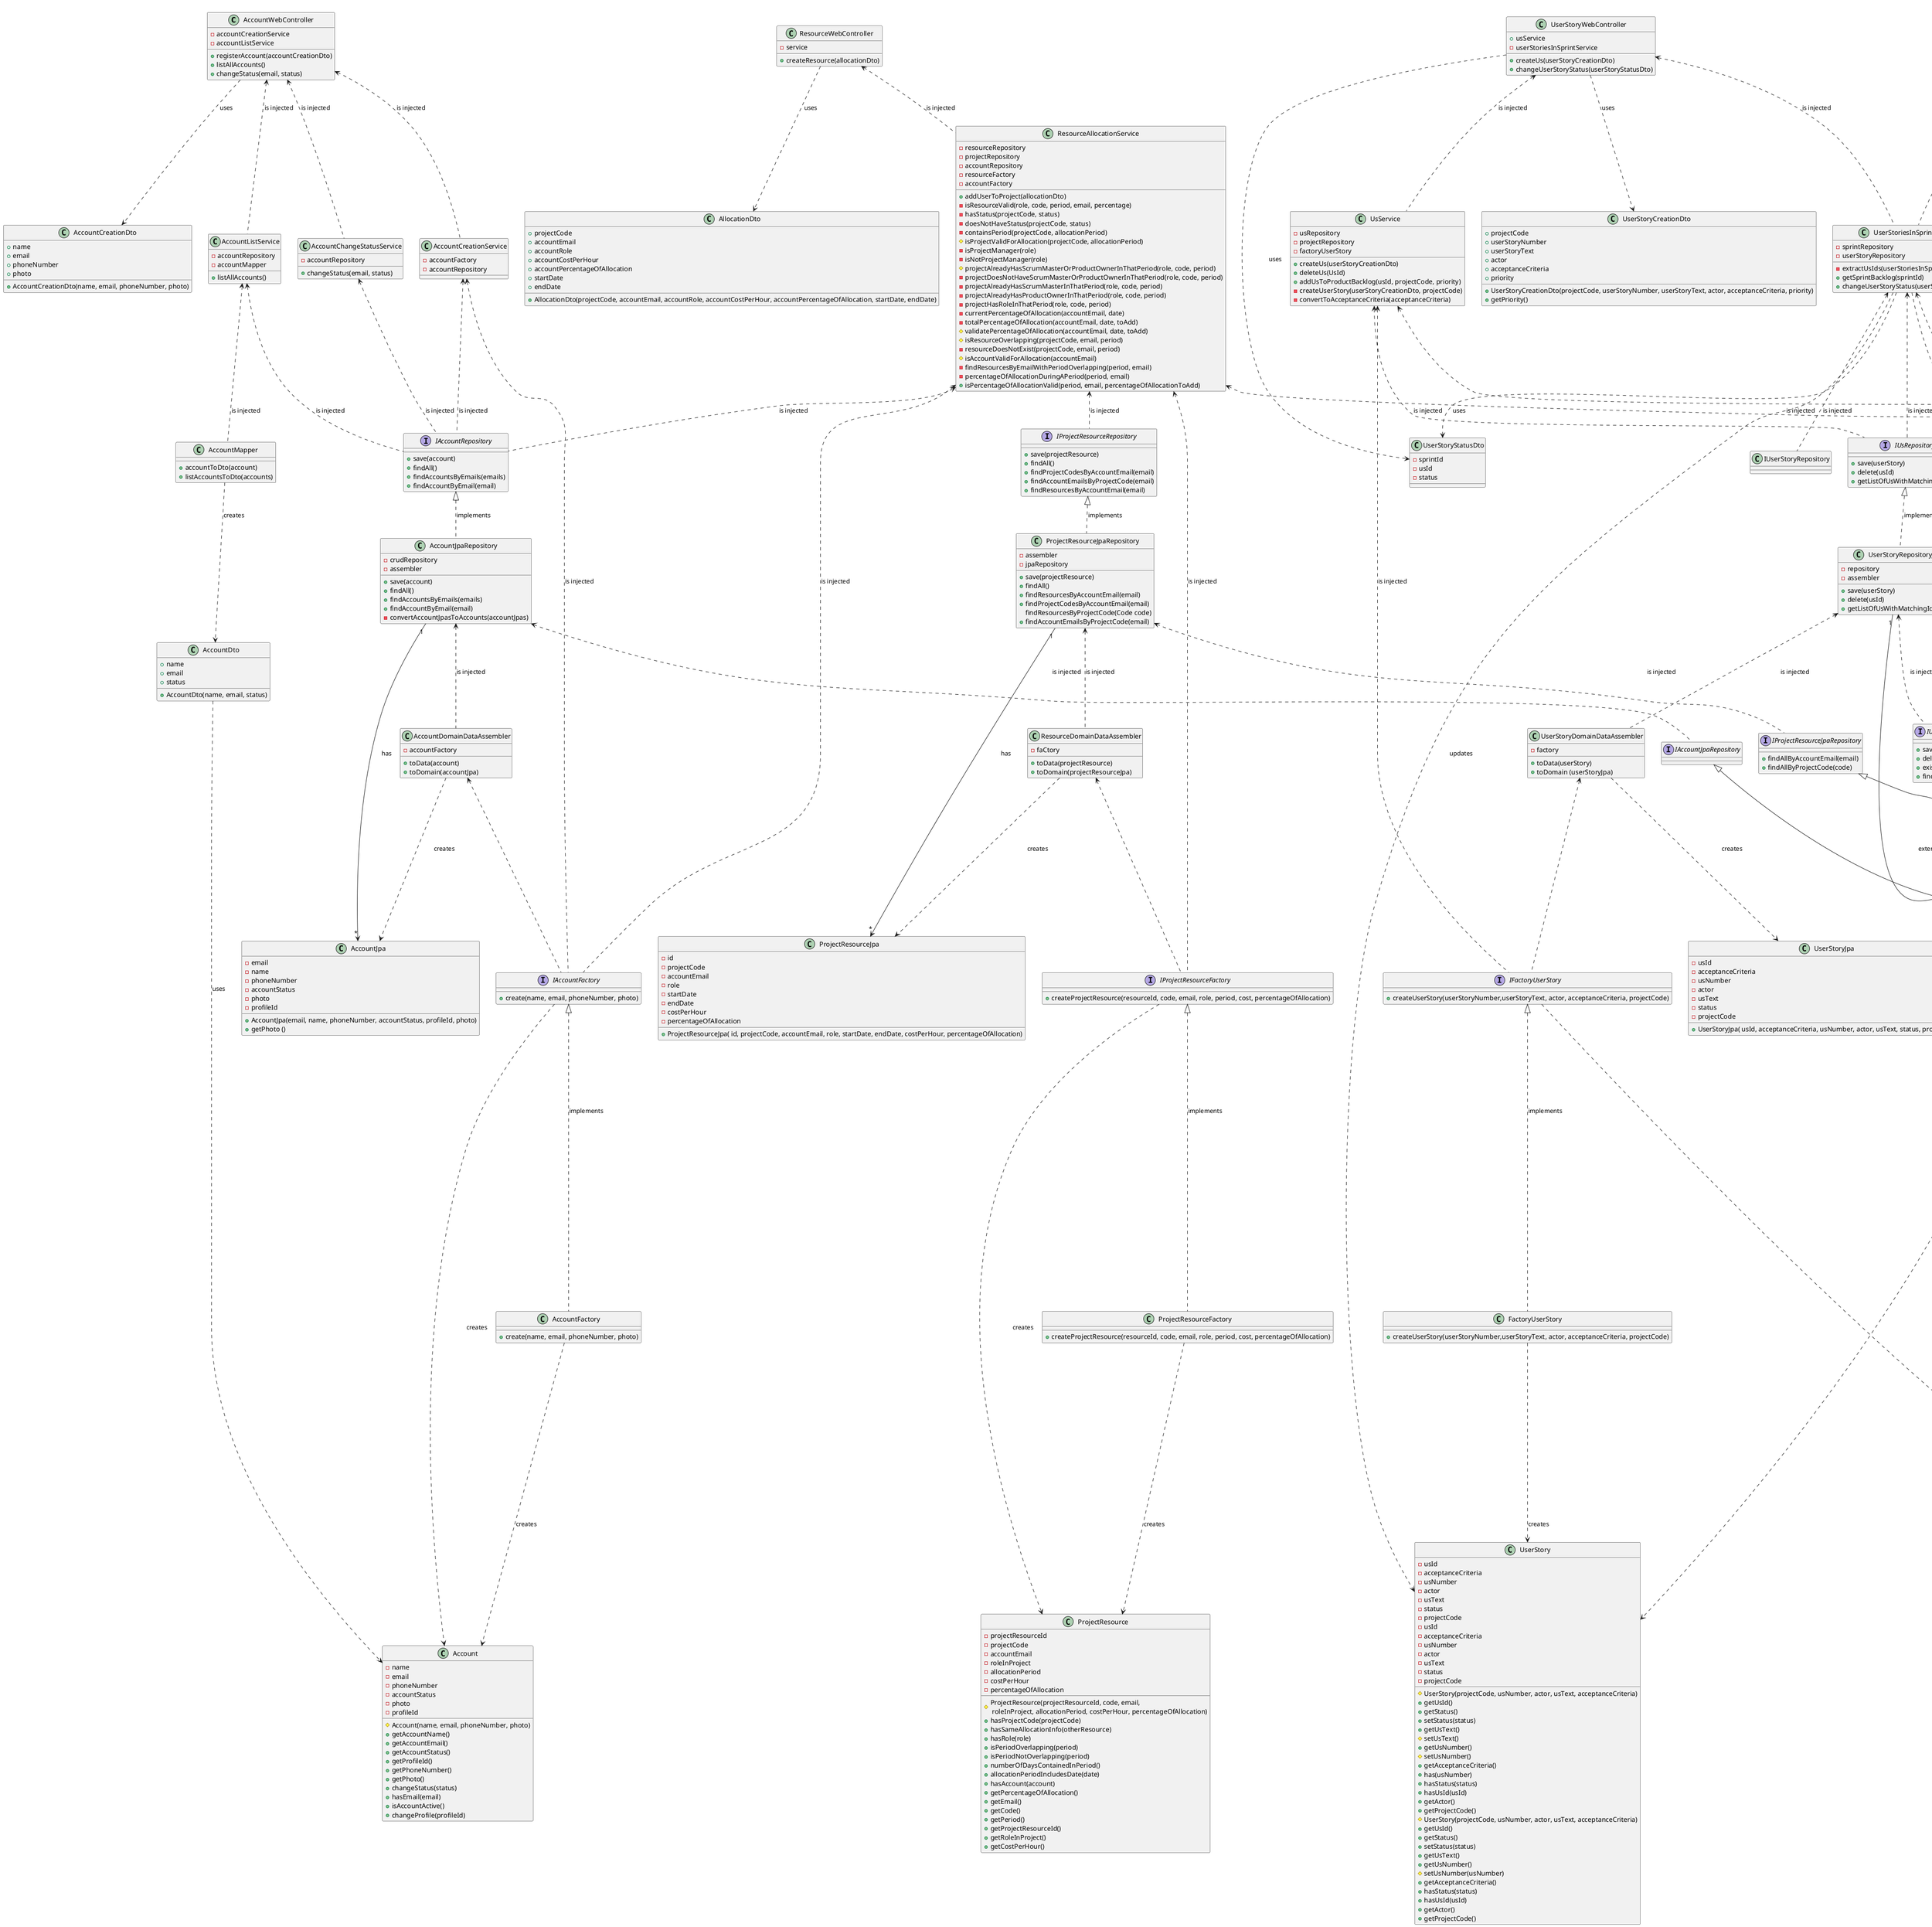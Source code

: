 @startuml

/'WEB CONTROLLERS'/

class AccountWebController {
- accountCreationService
- accountListService
+ registerAccount(accountCreationDto)
+ listAllAccounts()
+ changeStatus(email, status)
}

class BusinessSectorWebController {
- service
+ createBusinessSector(businessSectorCreationDto)
+ listAllBusinessSectors()
}

class CustomerWebController {
- createService
- listService
+ addCustomer(dto)
}

class ProfileWebController {
- service
+ createProfile(profileCreationDto)
}

class ProjectWebController {
- projectCreationService
- projectService
- projectListService
+ createProject(projectCreationDto)
+ listAllProjects()
+ getProductBacklog(code)
+ getProject(code)
}

class ResourceWebController {
- service
+ createResource(allocationDto)
}

class SprintWebController {
+ createSprintService
userStoriesInSprintService
+ createSprint(sprintCreationDto)
+ getSprintBacklog(sprintId)
+ addUserStoryToSprintBacklog(dto)
}

class TypologyWebController {
+ service
+ createTypology(dto)
+ listAllTypologies()
}

class UserStoryWebController {
+ usService
- userStoriesInSprintService
+ createUs(userStoryCreationDto)
+ changeUserStoryStatus(userStoryStatusDto)
}

/'SERVICES'/

class AccountChangeStatusService {
- accountRepository
+ changeStatus(email, status)
}

class AccountCreationService {
- accountFactory
- accountRepository
}

class AccountListService {
- accountRepository
- accountMapper
+ listAllAccounts()
}

class AddUserStoryToSprintBacklogService {
-sprintRepository
-usRepository
}

class BusinessSectorService {
- businessSectorRepository
- businessSectorMapper
- businessSectorFactory
}


class CreateSprintService{
- sprintRepository
- sprintFactory
- projectRepository
}

class CustomerService{
- repository
- factory
+ addCustomer(customerCreationDto)
}

class ProfileService{
- profileFactory
- profileRepository
+ createProfile(profileCreationDto)
- calculateNextProfileNumber()
}

class ProjectCreationService{
- factoryProject
- projectRepository
- typologyRepository
- businessSectorRepository
- customerRepository
+ createProject(projectCreationDto)
+ calculateNextProjectNumber()
+ getProjectByCode(code)
+ addProject(project)
}


class ProjectListService{
- projectRepository
- projectMapper
- customerRepository
+ requestAllProjects()
}

class ProjectService {
- factoryProject
- projectRepository
- usRepository
- userStoryMapper
- projectMapper
- customerRepository
}

class ResourceAllocationService {
- resourceRepository
- projectRepository
- accountRepository
- resourceFactory
- accountFactory
+ addUserToProject(allocationDto)
- isResourceValid(role, code, period, email, percentage)
- hasStatus(projectCode, status)
- doesNotHaveStatus(projectCode, status)
- containsPeriod(projectCode, allocationPeriod)
# isProjectValidForAllocation(projectCode, allocationPeriod)
- isProjectManager(role)
- isNotProjectManager(role)
# projectAlreadyHasScrumMasterOrProductOwnerInThatPeriod(role, code, period)
- projectDoesNotHaveScrumMasterOrProductOwnerInThatPeriod(role, code, period)
- projectAlreadyHasScrumMasterInThatPeriod(role, code, period)
- projectAlreadyHasProductOwnerInThatPeriod(role, code, period)
- projectHasRoleInThatPeriod(role, code, period)
- currentPercentageOfAllocation(accountEmail, date)
- totalPercentageOfAllocation(accountEmail, date, toAdd)
# validatePercentageOfAllocation(accountEmail, date, toAdd)
# isResourceOverlapping(projectCode, email, period)
- resourceDoesNotExist(projectCode, email, period)
# isAccountValidForAllocation(accountEmail)
- findResourcesByEmailWithPeriodOverlapping(period, email)
- percentageOfAllocationDuringAPeriod(period, email)
+ isPercentageOfAllocationValid(period, email, percentageOfAllocationToAdd)
}


class TypologyService {
- typologyRepository
- factoryTypology
- typologyMapper
+ createTypology(name)
+ requestAllTypologies()
}

class UsService {
- usRepository
- projectRepository
- factoryUserStory
+ createUs(userStoryCreationDto)
+ deleteUs(UsId)
+ addUsToProductBacklog(usId, projectCode, priority)
- createUserStory(userStoryCreationDto, projectCode)
- convertToAcceptanceCriteria(acceptanceCriteria)
}

class UserStoriesInSprintService{
- sprintRepository
- userStoryRepository
- extractUsIds(userStoriesInSprint)
+ getSprintBacklog(sprintId)
+ changeUserStoryStatus(userStoryStatusDto)
}

class CustomerListService{
- repository
- mapper
}

class SprintStatusChangeService {
- iSprintRepository
+ changeStatus(sprintStatusChangeDto)
- openSprint(sprint)
}

/'REPOSITORIES'/
interface CrudRepository {
+ save()
+ saveAll(entities)
+ findById(id)
+ existsById(id)
+ findAll()
+ findAllById(ids)
+ count()
+ deleteById(id)
+ delete(entity)
+  deleteAllById(ids)
+ deleteAll(entities)
+ deleteAll()
}

interface IAccountJpaRepository {

}

interface IAccountRepository {
+ save(account)
+ findAll()
+ findAccountsByEmails(emails)
+ findAccountByEmail(email)
}

class AccountJpaRepository{
- crudRepository
- assembler
+ save(account)
+ findAll()
+ findAccountsByEmails(emails)
+ findAccountByEmail(email)
- convertAccountJpasToAccounts(accountJpas)
}

interface ISprintJpaRepository{
+ findById(id)
+ count()
+ save(sprint)
+ findByProjectCode(projectCode)
+ existsById(id)
}

interface ISprintRepository{
+ findById(sprintId)
+ count()
+ save(sprint)
+ findByProjectCode(projectCode)
}

class SprintRepositoryJpa{
- iSprintJpaRepository
- sprintDomainDataAssembler
+ findById(sprintId)
+ count()
+ save(sprint)
+ findByProjectCode(projectCode)
}

interface IUserStoryJpaRepository{
+ save(userStory)
+ deleteByUsId(usId)
+ existsByUsId(usId)
+ findAllByUsIdIn(usId)
}

interface IUsRepository{
+ save(userStory)
+ delete(usId)
+ getListOfUsWithMatchingIds(usId)
}

class UserStoryRepositoryJpa{
- repository
- assembler
+ save(userStory)
+ delete(usId)
+ getListOfUsWithMatchingIds(usId)
}

interface IBusinessSectorJpaRepository {
+ findByName(businessSectorName)
+ count()
+ save(businessSector)
+ findAll()
}

interface IBusinessSectorRepository{
+ save(businessSector))
+ count()
+ getBusinessSectorIdByName(businessSectorName)
+ findAll()
}

class BusinessSectorJpaRepository{
- crudRepository
- assembler
+ save(businessSector)
+ count()
+ getBusinessSectorIdByName(businessSectorName)
+ findAll()
}

interface IProfileJpaRepository {
+ findByProfileName(profileName)
}

interface IProfileRepository{
+ save(profile)
+ count()
+ findByProfileName(profileName)
}

class ProfileJpaRepository{
- assembler
- jpaRepository
+ save(profile)
+ count()
+ findByProfileName(profileName)
}

interface IProjectJpaRepository {
+ findByProjectCode(projectCode)
+ count()
+ findAll()
+ findAllByProjectCodeIn(projectCode)
}

interface IProjectRepository{
+ findByCode(code)
+ count()
+ save(project)
+ findAll()
+ findAllByProjectCodes(projectCodes)
}

class ProjectRepositoryJpa{
- projectJpaRepository
- assembler
+ findByCode(code)
+ count()
+ save(project)
+ findAll()
+ findAllByProjectCodes(projectCodes)
}

interface ICustomerJpaRepository {
+ existsByCustomerId(taxId)
+ findByCustomerId(taxId)
+ findByCustomerName(name)
}

interface ICustomerRepository{
+ save(customer)
+ findCustomerNameByTaxId(taxId)
+ findCustomerTaxIdByName(customerName)
+ findAll()
}

class CustomerJpaRepository{
- crudRepository
- assembler
+ save(customer)
+ findCustomerNameByTaxId(taxId)
+ findCustomerTaxIdByName(customerName)
+ findAll()
}

interface ITypologyJpaRepository{
+ findByTypologyName(typologyName)
+ findAll()
}

interface ITypologyRepository{
+ save(typology)
+ count()
+ findTypologyIdByTypologyName(typologyName)
+ findAll()
}

class TypologyJpaRepository{
- crudRepository
- assembler
+ save(typology)
+ count()
+ findTypologyIdByTypologyName(typologyName)
+ findAll()
}

interface IProjectResourceJpaRepository{
+ findAllByAccountEmail(email)
+ findAllByProjectCode(code)
}

interface IProjectResourceRepository{
+ save(projectResource)
+ findAll()
+ findProjectCodesByAccountEmail(email)
+ findAccountEmailsByProjectCode(email)
+ findResourcesByAccountEmail(email)
}

class ProjectResourceJpaRepository{
- assembler
- jpaRepository
+ save(projectResource)
+ findAll()
+ findResourcesByAccountEmail(email)
+ findProjectCodesByAccountEmail(email)
findResourcesByProjectCode(Code code)
+ findAccountEmailsByProjectCode(email)
}

/'FACTORIES'/

interface IAccountFactory {
+ create(name, email, phoneNumber, photo)
}

class AccountFactory{
+ create(name, email, phoneNumber, photo)
}

interface IBusinessSectorFactory {
+ createBusinessSector(businessSectorNumber, businessSectorName)
}

class BusinessSectorFactory{
+ createBusinessSector(businessSectorNumber, businessSectorName)
}

interface ISprintFactory {
+ createSprint(projectCode, sprintId, sprintNumber, period)
}

class SprintFactory{
+ createSprint(projectCode, sprintId, sprintNumber, period)
}

interface ICustomerFactory {
+ createCustomer(customerTaxId, customerName)
}

class CustomerFactory{
+ createCustomer(customerTaxId, customerName)
}

interface IProfileFactory {
+ createProfile(profileName, idProfileNumber)
}

class ProfileFactory{
+ createProfile(profileName, idProfileNumber)
}

interface IFactoryProject {
+ createProject(projectNumber, projectName, description,\n businessSectorId, customerTaxId, projectTypologyId)
}

class FactoryProject{
+ createProject(projectNumber, projectName, description,\n businessSectorId, customerTaxId, projectTypologyId)
}

interface IProjectResourceFactory {
+ createProjectResource(resourceId, code, email, role, period, cost, percentageOfAllocation)
}

class ProjectResourceFactory{
+ createProjectResource(resourceId, code, email, role, period, cost, percentageOfAllocation)
}

interface ITypologyFactory {
+ createTypology(typologyNumber, typologyName)
}

class TypologyFactory{
+ createTypology(typologyNumber, typologyName)
}

interface IFactoryUserStory {
+ createUserStory(userStoryNumber,userStoryText, actor, acceptanceCriteria, projectCode)
}

class FactoryUserStory{
+ createUserStory(userStoryNumber,userStoryText, actor, acceptanceCriteria, projectCode)
}

/'MAPPERS'/

class AccountMapper {
+ accountToDto(account)
+ listAccountsToDto(accounts)
}

class BusinessSectorMapper {
+ businessSectorToDto(businessSector)
}

class ProjectMapper {
+ projectToDto(project, customerName)
}

class UserStoryMapper {
+ userStoryToDto(userStory)
+ userStoryToDtoList(userStories)
}

class TypologyMapper {
+ typologyToDto(typology)
}

class CustomerMapper {
+ customerToDto(customer)
}


/'DTOS'/

class AccountDto{
+ name
+ email
+ status
+ AccountDto(name, email, status)
}

class AccountCreationDto {
+ name
+ email
+ phoneNumber
+ photo
+ AccountCreationDto(name, email, phoneNumber, photo)
}

class BusinessSectorDto {
+ name
+ id
+ BusinessSectorDto(name, id)
}

class CustomerCreationDto {
- customerTaxId
- customerName
+ CustomerCreationDto(customerTaxId, customerName)
+ getCustomerTaxId()
+ getCustomerName()
}

class ProfileCreationDto {
+ profileName
+ ProfileCreationDto(profileName)
}

class ProjectCreationDto {
+ projectName
+ projectDescription
+ businessSectorId
+ customerId
+ typologyId
+ ProfileCreationDto(projectName, projectDescription,\n businessSectorId, customerId, typologyId)
}

class ProjectDto{
+ code
+ projectName
+ customerName
+ status
+ startDate
+ endDate
+ ProjectDto(code, projectName, customerName, status, startDate, endDate)
}

class UserStoryDto {
+ userStoryNumber
+ userStoryText
+ status
+ UserStoryDto(userStoryNumber, userStoryText, status)
}

class TypologyDto {
+ typologyId
+ typologyName
+ TypologyDto(typologyId, typologyName)
}

class UserStoryCreationDto {
+ projectCode
+ userStoryNumber
+ userStoryText
+ actor
+ acceptanceCriteria
+ priority
+ UserStoryCreationDto(projectCode, userStoryNumber, userStoryText, actor, acceptanceCriteria, priority)
+ getPriority()
}

class BusinessSectorCreationDto {
+ name
+ BusinessSectorCreationDto(name)
}

class AllocationDto{
+ projectCode
+ accountEmail
+ accountRole
+ accountCostPerHour
+ accountPercentageOfAllocation
+ startDate
+ endDate
+ AllocationDto(projectCode, accountEmail, accountRole, accountCostPerHour, accountPercentageOfAllocation, startDate, endDate)
}

class SprintCreationDto{
+ projectCode
+ startDate
+ SprintCreationDto(projectCode, startDate)
}

class UserStoryInSprintDto {
+usId
+sprintId
+UserStoryInSprintDto(usId, sprintId)
}

class TypologyCreationDto{
+ typologyName
+ TypologyCreationDto(typologyName)
+ getTypologyName()
}

class CustomerDto {
+ name
+ taxIdNumber
}

class SprintStatusChangeDto {
+ sprintId
+ status
}

class UserStoryStatusDto{
- sprintId
- usId
- status
}

/'ENTITIES'/

class Account{
- name
- email
- phoneNumber
- accountStatus
- photo
- profileId
# Account(name, email, phoneNumber, photo)
+ getAccountName()
+ getAccountEmail()
+ getAccountStatus()
+ getProfileId()
+ getPhoneNumber()
+ getPhoto()
+ changeStatus(status)
+ hasEmail(email)
+ isAccountActive()
+ changeProfile(profileId)
}

class Sprint {
- sprintId
- sprintNumber
- projectCode
- period
- userStoriesInSprint
+ getUserStoriesInSprint()
}

class UserStory{
- usId
- acceptanceCriteria
- usNumber
- actor
- usText
- status
- projectCode
# UserStory(projectCode, usNumber, actor, usText, acceptanceCriteria)
+ getUsId()
+ getStatus()
+ setStatus(status)
+ getUsText()
# setUsText()
+ getUsNumber()
# setUsNumber()
+ getAcceptanceCriteria()
+ has(usNumber)
+ hasStatus(status)
+ hasUsId(usId)
+ getActor()
+ getProjectCode()
}

class BusinessSector{
- id
- name
# BusinessSector(idNumber, name)
+ getBusinessSectorId()
+ getBusinessSectorName()
}

class Profile{
- profileId
- profileName
# Profile(profileName, idProfileNumber)
+ getProfileName()
+ getProfileId()
+ hasName(profileName)
}

class Project {
- projectCode
- budget
- projectName
- description
- projectStatus
- numberOfPlannedSprints
- period
- sprintDuration
- getBusinessSectorId
- customerTaxId
- projectTypologyId
- productBacklog
# Project(projectNumber, projectName, description, businessSectorId, customerTaxId, projectTypologyId)
+ getProjectCode()
+ setProjectStatus(projectStatus)
+ getProjectName()
+ getDescription()
+ getBusinessSectorId()
+ getCustomerId()
+ getProjectTypologyId()
+ setSprintDuration(sprintDuration)
+ isPeriodAssigned(period)
+ isBudgetAssigned(budget)
+ isNumberOfPlannedSprintsDefined(numberOfPlannedSprints
+ hasProjectCode(code)
+ addUserStory(priority, usId)
+ getProductBacklog()
+ getProjectStatus()
+ hasStatus(projectStatus)
+ getStartDate()
+ getEndDate()
+ getSprintDuration()
+ getBudget()
+ getPlannedSprints()
+ getProductBacklogId()
+ contains(period)
+ containsCurrentDate()
}

class Customer {
- customerTaxId
- customerName
# Customer(customerTaxId, customerName)
+ hasTaxId(taxId)
+ getName()
+ getTaxId()
}

class Typology {
- typologyId
- name
# Typology(typologyNumber, typologyName)
+ getTypologyName()
+ getTypologyId()
}

class ProjectResource {
- projectResourceId
- projectCode
- accountEmail
- roleInProject
- allocationPeriod
- costPerHour
- percentageOfAllocation
# ProjectResource(projectResourceId, code, email,\n roleInProject, allocationPeriod, costPerHour, percentageOfAllocation)
+ hasProjectCode(projectCode)
+ hasSameAllocationInfo(otherResource)
+ hasRole(role)
+ isPeriodOverlapping(period)
+ isPeriodNotOverlapping(period)
+ numberOfDaysContainedInPeriod()
+ allocationPeriodIncludesDate(date)
+ hasAccount(account)
+ getPercentageOfAllocation()
+ getEmail()
+ getCode()
+ getPeriod()
+ getProjectResourceId()
+ getRoleInProject()
+ getCostPerHour()
}

class UserStory {
- usId
- acceptanceCriteria
- usNumber
- actor
- usText
- status
- projectCode
# UserStory(projectCode, usNumber, actor, usText, acceptanceCriteria)
+ getUsId()
+ getStatus()
+ setStatus(status)
+ getUsText()
+ getUsNumber()
# setUsNumber(usNumber)
+ getAcceptanceCriteria()
+ hasStatus(status)
+ hasUsId(usId)
+ getActor()
+ getProjectCode()
}

/'ENTITIES JPA'/
class AccountJpa{
- email
- name
- phoneNumber
- accountStatus
- photo
- profileId
+ AccountJpa(email, name, phoneNumber, accountStatus, profileId, photo)
+ getPhoto ()
}

class BusinessSectorJpa{
- idNumber
- name
+ BusinessSectorJpa(idNumber, name)
}

class CustomerJpa{
- customerTaxId
- customerName
+ CustomerJpa(customerTaxId, customerName)
+ getCustomerTaxId()
+ getCustomerName()
}

class ProfileJpa{
- profileId
- profileName
+ ProfileJpa(profileId, profileName)
}

class ProjectJpa{
- projectCode
- budget
- projectName
- description
- projectStatus
- numberOfPlannedSprints
- startDate
- endDate
- sprintDuration
- businessSectorId
- customerTaxId
- projectTypologyId
- productBacklog
+ ProjectJpa(projectCode,budget, projectName, description, projectStatus,\n numberOfPlannedSprints, startDate, endDate, sprintDuration,\n businessSectorId, customerTaxId, projectTypologyId, productBacklog)
}

class ProjectResourceJpa{
- id
- projectCode
- accountEmail
- role
- startDate
- endDate
- costPerHour
- percentageOfAllocation
+ ProjectResourceJpa( id, projectCode, accountEmail, role, startDate, endDate, costPerHour, percentageOfAllocation)
}

class SprintJpa{
- sprintId
- sprintNumber
- projectCode
- startDate
- endDate
+ SprintJpa(sprintId, sprintNumber, projectCode, startDate, endDate)
}

class TypologyJpa{
- typologyId
- typologyName
+ TypologyJpa(typologyId, typologyName)
}

class UserStoryJpa{
- usId
- acceptanceCriteria
- usNumber
- actor
- usText
- status
- projectCode
+ UserStoryJpa( usId, acceptanceCriteria, usNumber, actor, usText, status, projectCode)
}

/'ASSEMBLERS JPA'/
class AccountDomainDataAssembler{
- accountFactory
+ toData(account)
+ toDomain(accountJpa)
}

class BusinessSectorDomainDataAssembler{
- factory
+ toData(businessSector)
+ toDomain(businessSectorJpa)
}

class CustomerDomainDataAssembler{
- factory
+ toData(customer)
+ toDomain(customerJpa)
}

class ProfileDomainDataAssembler{
- profileFactory
+ toData(profile)
+ toDomain(profileJpa)
}

class ProjectDomainDataAssembler{
- factoryProject
+ toData(project)
- createProductBacklogJpa(project)
+ toDomain(projectJpa)
}

class ResourceDomainDataAssembler{
- faCtory
+ toData(projectResource)
+ toDomain(projectResourceJpa)
}

class SprintDomainDataAssembler{
+ toData(sprint)
+ toDomain(sprintJpa)
}

class TypologyDomainDataAssembler{
- factory
+ toData(typology)
+ toDomain(typologyJpa)
}

class UserStoryDomainDataAssembler{
- factory
+ toData(userStory)
+ toDomain (userStoryJpa)
}

/'Account'/
AccountWebController ..> AccountCreationDto: uses

AccountWebController <.. AccountCreationService: is injected
AccountCreationService <.. IAccountRepository: is injected
AccountCreationService <.. IAccountFactory: is injected

AccountWebController <.. AccountListService: is injected
AccountListService <.. IAccountRepository: is injected
AccountListService <.. AccountMapper: is injected

AccountWebController <.. AccountChangeStatusService: is injected
AccountChangeStatusService <.. IAccountRepository: is injected

IAccountRepository <|.. AccountJpaRepository: implements
AccountJpaRepository <.. IAccountJpaRepository: is injected
IAccountJpaRepository <|-- CrudRepository: extends
AccountJpaRepository <.. AccountDomainDataAssembler: is injected
AccountDomainDataAssembler ..> AccountJpa: creates
AccountDomainDataAssembler <.. IAccountFactory
IAccountFactory ..> Account: creates
AccountJpaRepository "1"--> "*"AccountJpa: has

IAccountFactory <|.. AccountFactory: implements
AccountFactory ..> Account: creates

AccountMapper ..> AccountDto: creates
AccountDto ..> Account: uses


/'Business Sector'/
BusinessSectorWebController ..> BusinessSectorCreationDto: uses

BusinessSectorWebController <.. BusinessSectorService: is injected
BusinessSectorService <.. IBusinessSectorRepository: is injected
BusinessSectorService <.. BusinessSectorMapper: is injected
BusinessSectorService <.. IBusinessSectorFactory: is injected

IBusinessSectorRepository <|.. BusinessSectorJpaRepository: implements
BusinessSectorJpaRepository <.. IBusinessSectorJpaRepository: is injected
IBusinessSectorJpaRepository <|-- CrudRepository: extends
BusinessSectorJpaRepository <.. BusinessSectorDomainDataAssembler: is injected
BusinessSectorDomainDataAssembler ..> BusinessSectorJpa: creates
BusinessSectorDomainDataAssembler <.. IBusinessSectorFactory
IBusinessSectorFactory ..> BusinessSector: creates
BusinessSectorJpaRepository "1"--> "*"BusinessSectorJpa: has

BusinessSectorMapper ..> BusinessSectorDto: creates
BusinessSectorDto ..> BusinessSector: uses

IBusinessSectorFactory <|.. BusinessSectorFactory: implements
BusinessSectorFactory ..> BusinessSector: creates


/'Customer'/
CustomerWebController ..> CustomerCreationDto: uses

CustomerWebController <.. CustomerService: is injected
CustomerService <.. ICustomerRepository: is injected
CustomerService <.. ICustomerFactory: is injected

CustomerWebController <.. CustomerListService: is injected
CustomerListService <.. ICustomerRepository: is injected
CustomerListService <.. CustomerMapper: is injected

ICustomerFactory <.. CustomerFactory: implements
CustomerFactory ..> Customer: creates

ICustomerRepository <|.. CustomerJpaRepository: implements
CustomerJpaRepository <.. ICustomerJpaRepository: is injected
ICustomerJpaRepository <|-- CrudRepository: extends
CustomerJpaRepository <.. CustomerDomainDataAssembler: is injected
CustomerDomainDataAssembler ..> CustomerJpa: creates
CustomerDomainDataAssembler <.. ICustomerFactory
ICustomerFactory ..> Customer: creates
CustomerJpaRepository "1" --> "*" CustomerJpa: has

CustomerMapper ..> CustomerDto: creates
CustomerDto ..> Customer: uses


/'Profile'/
ProfileWebController ..> ProfileCreationDto: uses

ProfileWebController <.. ProfileService: is injected
ProfileService <.. IProfileFactory: is injected
ProfileService <.. IProfileRepository: is injected

IProfileFactory <|.. ProfileFactory: implements
ProfileFactory ..> Profile: creates

IProfileRepository <|.. ProfileJpaRepository: implements
ProfileJpaRepository <.. IProfileJpaRepository: is injected
IProfileJpaRepository <|-- CrudRepository: extends
ProfileJpaRepository <.. ProfileDomainDataAssembler: is injected
ProfileDomainDataAssembler ..> ProfileJpa: creates
ProfileDomainDataAssembler <.. IProfileFactory
IProfileFactory ..> Profile: creates
ProfileJpaRepository "1" --> "*" ProfileJpa: has

/'Project'/
ProjectWebController ..> ProjectCreationDto: uses

ProjectWebController <.. ProjectCreationService: is injected
ProjectCreationService <.. IFactoryProject: is injected
ProjectCreationService <.. IProjectRepository: is injected
ProjectCreationService <.. ITypologyRepository: is injected
ProjectCreationService <.. IBusinessSectorRepository: is injected
ProjectCreationService <.. ICustomerRepository: is injected

ProjectWebController <.. ProjectService: is injected
ProjectService <.. IFactoryProject: is injected
ProjectService <.. IProjectRepository: is injected
ProjectService <.. IUsRepository: is injected
ProjectService <.. UserStoryMapper: is injected
ProjectService <.. ProjectMapper: is injected
ProjectService <.. ICustomerRepository: is injected

ProjectWebController <.. ProjectListService: is injected
ProjectListService <.. IProjectRepository: is injected
ProjectListService <.. ProjectMapper: is injected
ProjectListService <.. ICustomerRepository: is injected

IFactoryProject <|.. FactoryProject: implements
FactoryProject ..> Project: creates

IProjectRepository <|.. ProjectRepositoryJpa: implements
ProjectRepositoryJpa <.. IProjectJpaRepository: is injected
IProjectJpaRepository <|-- CrudRepository: extends
ProjectRepositoryJpa <.. ProjectDomainDataAssembler: is injected
ProjectDomainDataAssembler ..> ProjectJpa: creates
ProjectDomainDataAssembler <.. IProjectFactory
IProjectFactory ..> Project: creates
ProjectRepositoryJpa "1" --> "*" ProjectJpa: has

ProjectMapper ..> ProjectDto: creates
ProjectDto ..> Project: uses

/'Resource'/
ResourceWebController ..> AllocationDto: uses

ResourceWebController <.. ResourceAllocationService: is injected
ResourceAllocationService <.. IProjectResourceRepository: is injected
ResourceAllocationService <.. IProjectRepository: is injected
ResourceAllocationService <.. IAccountRepository: is injected
ResourceAllocationService <.. IProjectResourceFactory: is injected
ResourceAllocationService <.. IAccountFactory: is injected

IProjectResourceRepository <|.. ProjectResourceJpaRepository: implements
ProjectResourceJpaRepository <.. IProjectResourceJpaRepository: is injected
IProjectResourceJpaRepository <|-- CrudRepository: extends
ProjectResourceJpaRepository <.. ResourceDomainDataAssembler: is injected
ResourceDomainDataAssembler ..> ProjectResourceJpa: creates
ResourceDomainDataAssembler <.. IProjectResourceFactory
IProjectResourceFactory ..> ProjectResource: creates
ProjectResourceJpaRepository "1" --> "*" ProjectResourceJpa: has

IProjectResourceFactory <|.. ProjectResourceFactory: implements
ProjectResourceFactory ..> ProjectResource: creates


/'Sprint'/
SprintWebController ..> SprintCreationDto: uses

SprintWebController <.. AddUserStoryToSprintBacklogService: is injected
SprintWebController <.. CreateSprintService: is injected
SprintWebController <.. UserStoriesInSprintService: is injected
CreateSprintService <.. ISprintRepository: is injected
CreateSprintService <.. ISprintFactory: is injected
CreateSprintService <.. IProjectRepository: is injected

ISprintFactory <|.. SprintFactory: implements
SprintFactory ..> Sprint: creates

AddUserStoryToSprintBacklogService <.. ISprintRepository: is injected
AddUserStoryToSprintBacklogService <.. IUsRepository: is injected

SprintStatusChangeService ..> SprintCreationDto: uses
SprintStatusChangeService <.. ISprintRepository: is injected


ISprintRepository <|.. SprintRepositoryJpa: implements
SprintRepositoryJpa <.. ISprintJpaRepository: is injected
ISprintJpaRepository <|-- CrudRepository: extends
SprintJpaRepository <.. SprintDomainDataAssembler: is injected
SprintDomainDataAssembler ..> SprintJpa: creates
SprintDomainDataAssembler <.. ISprintFactory
ISprintFactory ..> Sprint: creates
SprintRepositoryJpa "1" --> "*" SprintJpa: has

UserStoryInSprintDto <. SprintWebController : uses
UserStoryInSprintDto <. AddUserStoryToSprintBacklogService :uses

/'Typology'/
TypologyWebController ..> TypologyCreationDto: uses

TypologyWebController <.. TypologyService: is injected
TypologyService <.. ITypologyRepository: is injected
TypologyService <.. ITypologyFactory: is injected
TypologyService <.. TypologyMapper: is injected

ITypologyRepository <|.. TypologyJpaRepository: implements
TypologyJpaRepository <.. ITypologyJpaRepository: is injected
ITypologyJpaRepository <|-- CrudRepository: extends
TypologyJpaRepository <.. TypologyDomainDataAssembler: is injected
TypologyDomainDataAssembler ..> TypologyJpa: creates
TypologyDomainDataAssembler <.. ITypologyFactory
ITypologyFactory ..> Typology: creates
TypologyJpaRepository "1" --> "*" TypologyJpa: has

ITypologyFactory <|.. TypologyFactory: implements
TypologyFactory ..> Typology: creates

TypologyMapper ..> TypologyDto: creates
TypologyDto ..> Typology: uses


/'User Story'/
UserStoryWebController ..> UserStoryCreationDto: uses
UserStoryWebController ..> UserStoryStatusDto: uses

UserStoryWebController <.. UsService: is injected

UsService <.. IUsRepository: is injected
UsService <.. IProjectRepository: is injected
UsService <.. IFactoryUserStory: is injected

UserStoryWebController <.. UserStoriesInSprintService: is injected
UserStoriesInSprintService ..> UserStoryStatusDto: uses
UserStoriesInSprintService <.. ISprintRepository: is injected
UserStoriesInSprintService <.. IUsRepository: is injected
UserStoriesInSprintService <.. IUserStoryRepository: is injected
UserStoriesInSprintService ..> UserStoryMapper: uses
UserStoriesInSprintService ..> UserStory: updates

IUsRepository <|.. UserStoryRepositoryJpa: implements
UserStoryRepositoryJpa <.. IUserStoryJpaRepository: is injected
IUserStoryJpaRepository <|-- CrudRepository: extends
UserStoryRepositoryJpa <.. UserStoryDomainDataAssembler: is injected
UserStoryDomainDataAssembler ..> UserStoryJpa: creates
UserStoryDomainDataAssembler <.. IFactoryUserStory
IFactoryUserStory ..> Typology: creates
UserStoryRepositoryJpa "1" --> "*" Typology: has

IFactoryUserStory <|.. FactoryUserStory: implements
FactoryUserStory ..> UserStory: creates

UserStoryMapper ..> UserStoryDto: creates
UserStoryDto ..> UserStory: uses


@enduml